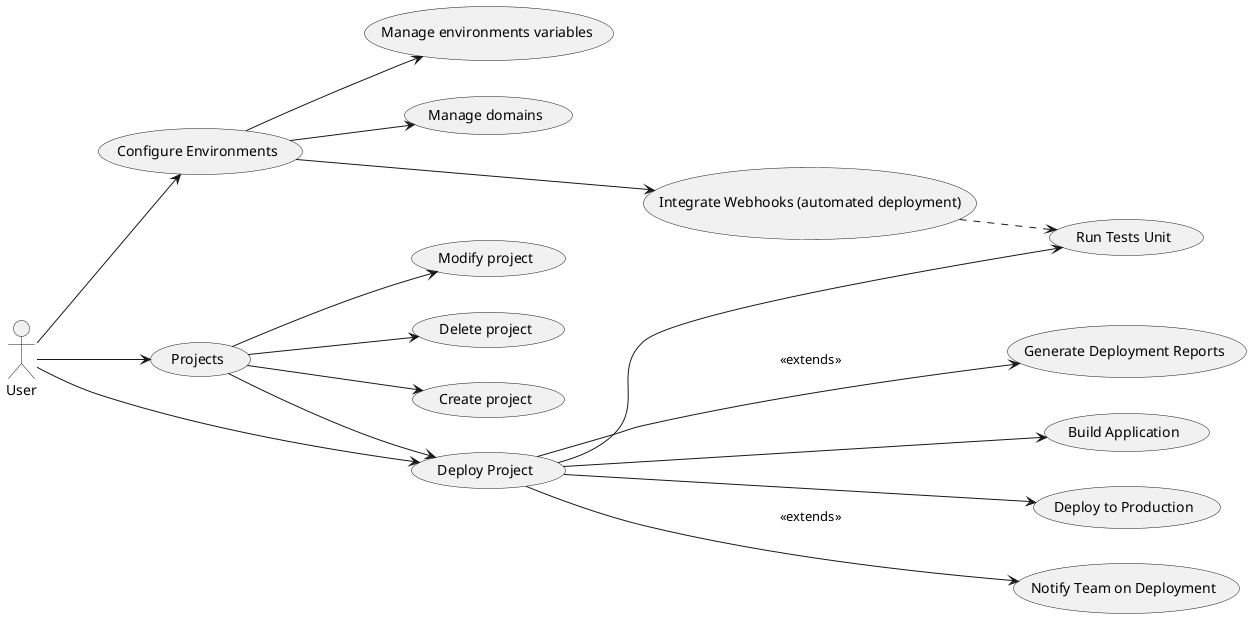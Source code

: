 @startuml "Deployment app"

left to right direction

actor "User" as User

usecase "Deploy Project" as Deploy
usecase "Projects" as Projects

usecase "Configure Environments" as Configuration

usecase "Run Tests Unit" as TestsUnit
usecase "Build Application" as BuildApplication
usecase "Deploy to Production" as DeployProduction

usecase "Create project" as CreateProject
usecase "Modify project" as ModifyProject
usecase "Delete project" as DeleteProject

usecase "Manage environments variables" as ManageEnvVariables
usecase "Manage domains" as ManageDomains
usecase "Integrate Webhooks (automated deployment)" as IntegrateWebHooks
usecase "Notify Team on Deployment" as NotifyTeam
usecase "Generate Deployment Reports" as DeploymentReports

User --> Deploy
User --> Configuration
User --> Projects

Projects --> Deploy

Projects --> CreateProject
Projects --> ModifyProject
Projects --> DeleteProject

Configuration --> ManageEnvVariables
Configuration --> ManageDomains
Configuration --> IntegrateWebHooks

IntegrateWebHooks .> TestsUnit

Deploy --> TestsUnit
Deploy --> BuildApplication
Deploy --> DeployProduction

Deploy --> NotifyTeam : <<extends>>
Deploy --> DeploymentReports : <<extends>>

@enduml
